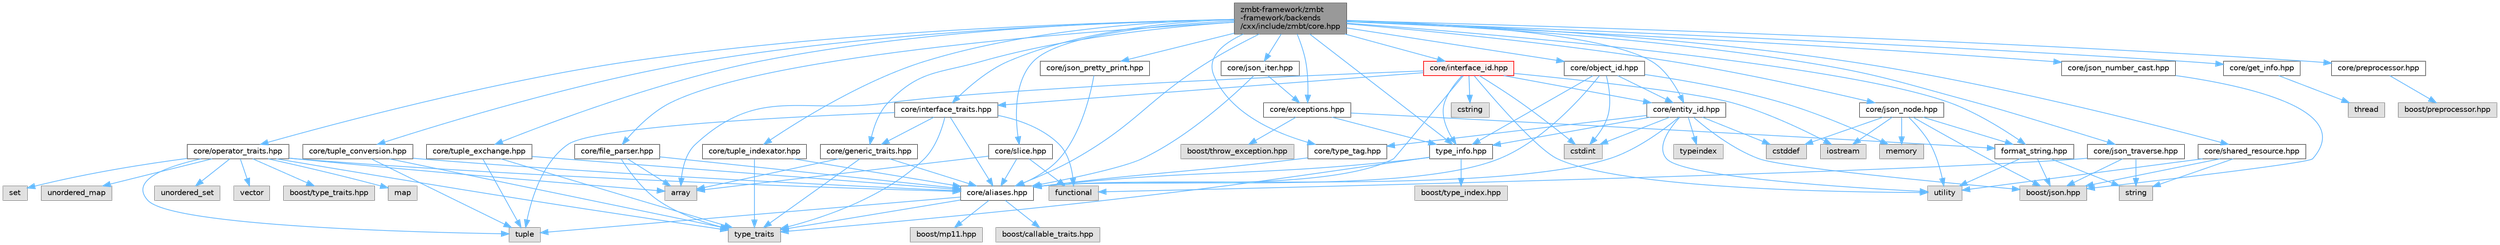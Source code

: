 digraph "zmbt-framework/zmbt-framework/backends/cxx/include/zmbt/core.hpp"
{
 // LATEX_PDF_SIZE
  bgcolor="transparent";
  edge [fontname=Helvetica,fontsize=10,labelfontname=Helvetica,labelfontsize=10];
  node [fontname=Helvetica,fontsize=10,shape=box,height=0.2,width=0.4];
  Node1 [id="Node000001",label="zmbt-framework/zmbt\l-framework/backends\l/cxx/include/zmbt/core.hpp",height=0.2,width=0.4,color="gray40", fillcolor="grey60", style="filled", fontcolor="black",tooltip=" "];
  Node1 -> Node2 [id="edge1_Node000001_Node000002",color="steelblue1",style="solid",tooltip=" "];
  Node2 [id="Node000002",label="core/aliases.hpp",height=0.2,width=0.4,color="grey40", fillcolor="white", style="filled",URL="$aliases_8hpp.html",tooltip=" "];
  Node2 -> Node3 [id="edge2_Node000002_Node000003",color="steelblue1",style="solid",tooltip=" "];
  Node3 [id="Node000003",label="type_traits",height=0.2,width=0.4,color="grey60", fillcolor="#E0E0E0", style="filled",tooltip=" "];
  Node2 -> Node4 [id="edge3_Node000002_Node000004",color="steelblue1",style="solid",tooltip=" "];
  Node4 [id="Node000004",label="tuple",height=0.2,width=0.4,color="grey60", fillcolor="#E0E0E0", style="filled",tooltip=" "];
  Node2 -> Node5 [id="edge4_Node000002_Node000005",color="steelblue1",style="solid",tooltip=" "];
  Node5 [id="Node000005",label="boost/callable_traits.hpp",height=0.2,width=0.4,color="grey60", fillcolor="#E0E0E0", style="filled",tooltip=" "];
  Node2 -> Node6 [id="edge5_Node000002_Node000006",color="steelblue1",style="solid",tooltip=" "];
  Node6 [id="Node000006",label="boost/mp11.hpp",height=0.2,width=0.4,color="grey60", fillcolor="#E0E0E0", style="filled",tooltip=" "];
  Node1 -> Node7 [id="edge6_Node000001_Node000007",color="steelblue1",style="solid",tooltip=" "];
  Node7 [id="Node000007",label="core/exceptions.hpp",height=0.2,width=0.4,color="grey40", fillcolor="white", style="filled",URL="$core_2exceptions_8hpp.html",tooltip=" "];
  Node7 -> Node8 [id="edge7_Node000007_Node000008",color="steelblue1",style="solid",tooltip=" "];
  Node8 [id="Node000008",label="boost/throw_exception.hpp",height=0.2,width=0.4,color="grey60", fillcolor="#E0E0E0", style="filled",tooltip=" "];
  Node7 -> Node9 [id="edge8_Node000007_Node000009",color="steelblue1",style="solid",tooltip=" "];
  Node9 [id="Node000009",label="format_string.hpp",height=0.2,width=0.4,color="grey40", fillcolor="white", style="filled",URL="$format__string_8hpp.html",tooltip=" "];
  Node9 -> Node10 [id="edge9_Node000009_Node000010",color="steelblue1",style="solid",tooltip=" "];
  Node10 [id="Node000010",label="boost/json.hpp",height=0.2,width=0.4,color="grey60", fillcolor="#E0E0E0", style="filled",tooltip=" "];
  Node9 -> Node11 [id="edge10_Node000009_Node000011",color="steelblue1",style="solid",tooltip=" "];
  Node11 [id="Node000011",label="string",height=0.2,width=0.4,color="grey60", fillcolor="#E0E0E0", style="filled",tooltip=" "];
  Node9 -> Node12 [id="edge11_Node000009_Node000012",color="steelblue1",style="solid",tooltip=" "];
  Node12 [id="Node000012",label="utility",height=0.2,width=0.4,color="grey60", fillcolor="#E0E0E0", style="filled",tooltip=" "];
  Node7 -> Node13 [id="edge12_Node000007_Node000013",color="steelblue1",style="solid",tooltip=" "];
  Node13 [id="Node000013",label="type_info.hpp",height=0.2,width=0.4,color="grey40", fillcolor="white", style="filled",URL="$type__info_8hpp.html",tooltip=" "];
  Node13 -> Node3 [id="edge13_Node000013_Node000003",color="steelblue1",style="solid",tooltip=" "];
  Node13 -> Node14 [id="edge14_Node000013_Node000014",color="steelblue1",style="solid",tooltip=" "];
  Node14 [id="Node000014",label="boost/type_index.hpp",height=0.2,width=0.4,color="grey60", fillcolor="#E0E0E0", style="filled",tooltip=" "];
  Node13 -> Node2 [id="edge15_Node000013_Node000002",color="steelblue1",style="solid",tooltip=" "];
  Node1 -> Node15 [id="edge16_Node000001_Node000015",color="steelblue1",style="solid",tooltip=" "];
  Node15 [id="Node000015",label="core/file_parser.hpp",height=0.2,width=0.4,color="grey40", fillcolor="white", style="filled",URL="$file__parser_8hpp.html",tooltip=" "];
  Node15 -> Node16 [id="edge17_Node000015_Node000016",color="steelblue1",style="solid",tooltip=" "];
  Node16 [id="Node000016",label="array",height=0.2,width=0.4,color="grey60", fillcolor="#E0E0E0", style="filled",tooltip=" "];
  Node15 -> Node3 [id="edge18_Node000015_Node000003",color="steelblue1",style="solid",tooltip=" "];
  Node15 -> Node2 [id="edge19_Node000015_Node000002",color="steelblue1",style="solid",tooltip=" "];
  Node1 -> Node9 [id="edge20_Node000001_Node000009",color="steelblue1",style="solid",tooltip=" "];
  Node1 -> Node17 [id="edge21_Node000001_Node000017",color="steelblue1",style="solid",tooltip=" "];
  Node17 [id="Node000017",label="core/generic_traits.hpp",height=0.2,width=0.4,color="grey40", fillcolor="white", style="filled",URL="$generic__traits_8hpp.html",tooltip=" "];
  Node17 -> Node3 [id="edge22_Node000017_Node000003",color="steelblue1",style="solid",tooltip=" "];
  Node17 -> Node16 [id="edge23_Node000017_Node000016",color="steelblue1",style="solid",tooltip=" "];
  Node17 -> Node2 [id="edge24_Node000017_Node000002",color="steelblue1",style="solid",tooltip=" "];
  Node1 -> Node18 [id="edge25_Node000001_Node000018",color="steelblue1",style="solid",tooltip=" "];
  Node18 [id="Node000018",label="core/get_info.hpp",height=0.2,width=0.4,color="grey40", fillcolor="white", style="filled",URL="$get__info_8hpp.html",tooltip=" "];
  Node18 -> Node19 [id="edge26_Node000018_Node000019",color="steelblue1",style="solid",tooltip=" "];
  Node19 [id="Node000019",label="thread",height=0.2,width=0.4,color="grey60", fillcolor="#E0E0E0", style="filled",tooltip=" "];
  Node1 -> Node20 [id="edge27_Node000001_Node000020",color="steelblue1",style="solid",tooltip=" "];
  Node20 [id="Node000020",label="core/interface_traits.hpp",height=0.2,width=0.4,color="grey40", fillcolor="white", style="filled",URL="$interface__traits_8hpp.html",tooltip=" "];
  Node20 -> Node21 [id="edge28_Node000020_Node000021",color="steelblue1",style="solid",tooltip=" "];
  Node21 [id="Node000021",label="functional",height=0.2,width=0.4,color="grey60", fillcolor="#E0E0E0", style="filled",tooltip=" "];
  Node20 -> Node4 [id="edge29_Node000020_Node000004",color="steelblue1",style="solid",tooltip=" "];
  Node20 -> Node3 [id="edge30_Node000020_Node000003",color="steelblue1",style="solid",tooltip=" "];
  Node20 -> Node2 [id="edge31_Node000020_Node000002",color="steelblue1",style="solid",tooltip=" "];
  Node20 -> Node17 [id="edge32_Node000020_Node000017",color="steelblue1",style="solid",tooltip=" "];
  Node1 -> Node22 [id="edge33_Node000001_Node000022",color="steelblue1",style="solid",tooltip=" "];
  Node22 [id="Node000022",label="core/json_iter.hpp",height=0.2,width=0.4,color="grey40", fillcolor="white", style="filled",URL="$json__iter_8hpp.html",tooltip=" "];
  Node22 -> Node2 [id="edge34_Node000022_Node000002",color="steelblue1",style="solid",tooltip=" "];
  Node22 -> Node7 [id="edge35_Node000022_Node000007",color="steelblue1",style="solid",tooltip=" "];
  Node1 -> Node23 [id="edge36_Node000001_Node000023",color="steelblue1",style="solid",tooltip=" "];
  Node23 [id="Node000023",label="core/json_node.hpp",height=0.2,width=0.4,color="grey40", fillcolor="white", style="filled",URL="$json__node_8hpp.html",tooltip=" "];
  Node23 -> Node10 [id="edge37_Node000023_Node000010",color="steelblue1",style="solid",tooltip=" "];
  Node23 -> Node24 [id="edge38_Node000023_Node000024",color="steelblue1",style="solid",tooltip=" "];
  Node24 [id="Node000024",label="cstddef",height=0.2,width=0.4,color="grey60", fillcolor="#E0E0E0", style="filled",tooltip=" "];
  Node23 -> Node25 [id="edge39_Node000023_Node000025",color="steelblue1",style="solid",tooltip=" "];
  Node25 [id="Node000025",label="iostream",height=0.2,width=0.4,color="grey60", fillcolor="#E0E0E0", style="filled",tooltip=" "];
  Node23 -> Node26 [id="edge40_Node000023_Node000026",color="steelblue1",style="solid",tooltip=" "];
  Node26 [id="Node000026",label="memory",height=0.2,width=0.4,color="grey60", fillcolor="#E0E0E0", style="filled",tooltip=" "];
  Node23 -> Node12 [id="edge41_Node000023_Node000012",color="steelblue1",style="solid",tooltip=" "];
  Node23 -> Node9 [id="edge42_Node000023_Node000009",color="steelblue1",style="solid",tooltip=" "];
  Node1 -> Node27 [id="edge43_Node000001_Node000027",color="steelblue1",style="solid",tooltip=" "];
  Node27 [id="Node000027",label="core/json_number_cast.hpp",height=0.2,width=0.4,color="grey40", fillcolor="white", style="filled",URL="$json__number__cast_8hpp.html",tooltip=" "];
  Node27 -> Node10 [id="edge44_Node000027_Node000010",color="steelblue1",style="solid",tooltip=" "];
  Node1 -> Node28 [id="edge45_Node000001_Node000028",color="steelblue1",style="solid",tooltip=" "];
  Node28 [id="Node000028",label="core/json_traverse.hpp",height=0.2,width=0.4,color="grey40", fillcolor="white", style="filled",URL="$json__traverse_8hpp.html",tooltip=" "];
  Node28 -> Node21 [id="edge46_Node000028_Node000021",color="steelblue1",style="solid",tooltip=" "];
  Node28 -> Node11 [id="edge47_Node000028_Node000011",color="steelblue1",style="solid",tooltip=" "];
  Node28 -> Node10 [id="edge48_Node000028_Node000010",color="steelblue1",style="solid",tooltip=" "];
  Node1 -> Node29 [id="edge49_Node000001_Node000029",color="steelblue1",style="solid",tooltip=" "];
  Node29 [id="Node000029",label="core/json_pretty_print.hpp",height=0.2,width=0.4,color="grey40", fillcolor="white", style="filled",URL="$json__pretty__print_8hpp.html",tooltip=" "];
  Node29 -> Node2 [id="edge50_Node000029_Node000002",color="steelblue1",style="solid",tooltip=" "];
  Node1 -> Node30 [id="edge51_Node000001_Node000030",color="steelblue1",style="solid",tooltip=" "];
  Node30 [id="Node000030",label="core/slice.hpp",height=0.2,width=0.4,color="grey40", fillcolor="white", style="filled",URL="$slice_8hpp.html",tooltip=" "];
  Node30 -> Node16 [id="edge52_Node000030_Node000016",color="steelblue1",style="solid",tooltip=" "];
  Node30 -> Node21 [id="edge53_Node000030_Node000021",color="steelblue1",style="solid",tooltip=" "];
  Node30 -> Node2 [id="edge54_Node000030_Node000002",color="steelblue1",style="solid",tooltip=" "];
  Node1 -> Node31 [id="edge55_Node000001_Node000031",color="steelblue1",style="solid",tooltip=" "];
  Node31 [id="Node000031",label="core/preprocessor.hpp",height=0.2,width=0.4,color="grey40", fillcolor="white", style="filled",URL="$preprocessor_8hpp.html",tooltip="type traits to check serialization compatibility"];
  Node31 -> Node32 [id="edge56_Node000031_Node000032",color="steelblue1",style="solid",tooltip=" "];
  Node32 [id="Node000032",label="boost/preprocessor.hpp",height=0.2,width=0.4,color="grey60", fillcolor="#E0E0E0", style="filled",tooltip=" "];
  Node1 -> Node33 [id="edge57_Node000001_Node000033",color="steelblue1",style="solid",tooltip=" "];
  Node33 [id="Node000033",label="core/operator_traits.hpp",height=0.2,width=0.4,color="grey40", fillcolor="white", style="filled",URL="$operator__traits_8hpp.html",tooltip=" "];
  Node33 -> Node16 [id="edge58_Node000033_Node000016",color="steelblue1",style="solid",tooltip=" "];
  Node33 -> Node34 [id="edge59_Node000033_Node000034",color="steelblue1",style="solid",tooltip=" "];
  Node34 [id="Node000034",label="map",height=0.2,width=0.4,color="grey60", fillcolor="#E0E0E0", style="filled",tooltip=" "];
  Node33 -> Node35 [id="edge60_Node000033_Node000035",color="steelblue1",style="solid",tooltip=" "];
  Node35 [id="Node000035",label="set",height=0.2,width=0.4,color="grey60", fillcolor="#E0E0E0", style="filled",tooltip=" "];
  Node33 -> Node3 [id="edge61_Node000033_Node000003",color="steelblue1",style="solid",tooltip=" "];
  Node33 -> Node4 [id="edge62_Node000033_Node000004",color="steelblue1",style="solid",tooltip=" "];
  Node33 -> Node36 [id="edge63_Node000033_Node000036",color="steelblue1",style="solid",tooltip=" "];
  Node36 [id="Node000036",label="unordered_map",height=0.2,width=0.4,color="grey60", fillcolor="#E0E0E0", style="filled",tooltip=" "];
  Node33 -> Node37 [id="edge64_Node000033_Node000037",color="steelblue1",style="solid",tooltip=" "];
  Node37 [id="Node000037",label="unordered_set",height=0.2,width=0.4,color="grey60", fillcolor="#E0E0E0", style="filled",tooltip=" "];
  Node33 -> Node38 [id="edge65_Node000033_Node000038",color="steelblue1",style="solid",tooltip=" "];
  Node38 [id="Node000038",label="vector",height=0.2,width=0.4,color="grey60", fillcolor="#E0E0E0", style="filled",tooltip=" "];
  Node33 -> Node39 [id="edge66_Node000033_Node000039",color="steelblue1",style="solid",tooltip=" "];
  Node39 [id="Node000039",label="boost/type_traits.hpp",height=0.2,width=0.4,color="grey60", fillcolor="#E0E0E0", style="filled",tooltip=" "];
  Node33 -> Node2 [id="edge67_Node000033_Node000002",color="steelblue1",style="solid",tooltip=" "];
  Node1 -> Node40 [id="edge68_Node000001_Node000040",color="steelblue1",style="solid",tooltip=" "];
  Node40 [id="Node000040",label="core/shared_resource.hpp",height=0.2,width=0.4,color="grey40", fillcolor="white", style="filled",URL="$shared__resource_8hpp.html",tooltip=" "];
  Node40 -> Node10 [id="edge69_Node000040_Node000010",color="steelblue1",style="solid",tooltip=" "];
  Node40 -> Node11 [id="edge70_Node000040_Node000011",color="steelblue1",style="solid",tooltip=" "];
  Node40 -> Node12 [id="edge71_Node000040_Node000012",color="steelblue1",style="solid",tooltip=" "];
  Node1 -> Node41 [id="edge72_Node000001_Node000041",color="steelblue1",style="solid",tooltip=" "];
  Node41 [id="Node000041",label="core/tuple_conversion.hpp",height=0.2,width=0.4,color="grey40", fillcolor="white", style="filled",URL="$tuple__conversion_8hpp.html",tooltip=" "];
  Node41 -> Node4 [id="edge73_Node000041_Node000004",color="steelblue1",style="solid",tooltip=" "];
  Node41 -> Node3 [id="edge74_Node000041_Node000003",color="steelblue1",style="solid",tooltip=" "];
  Node41 -> Node2 [id="edge75_Node000041_Node000002",color="steelblue1",style="solid",tooltip=" "];
  Node1 -> Node42 [id="edge76_Node000001_Node000042",color="steelblue1",style="solid",tooltip=" "];
  Node42 [id="Node000042",label="core/tuple_exchange.hpp",height=0.2,width=0.4,color="grey40", fillcolor="white", style="filled",URL="$tuple__exchange_8hpp.html",tooltip=" "];
  Node42 -> Node4 [id="edge77_Node000042_Node000004",color="steelblue1",style="solid",tooltip=" "];
  Node42 -> Node3 [id="edge78_Node000042_Node000003",color="steelblue1",style="solid",tooltip=" "];
  Node42 -> Node2 [id="edge79_Node000042_Node000002",color="steelblue1",style="solid",tooltip=" "];
  Node1 -> Node43 [id="edge80_Node000001_Node000043",color="steelblue1",style="solid",tooltip=" "];
  Node43 [id="Node000043",label="core/tuple_indexator.hpp",height=0.2,width=0.4,color="grey40", fillcolor="white", style="filled",URL="$tuple__indexator_8hpp.html",tooltip=" "];
  Node43 -> Node3 [id="edge81_Node000043_Node000003",color="steelblue1",style="solid",tooltip=" "];
  Node43 -> Node2 [id="edge82_Node000043_Node000002",color="steelblue1",style="solid",tooltip=" "];
  Node1 -> Node13 [id="edge83_Node000001_Node000013",color="steelblue1",style="solid",tooltip=" "];
  Node1 -> Node44 [id="edge84_Node000001_Node000044",color="steelblue1",style="solid",tooltip=" "];
  Node44 [id="Node000044",label="core/type_tag.hpp",height=0.2,width=0.4,color="grey40", fillcolor="white", style="filled",URL="$type__tag_8hpp.html",tooltip=" "];
  Node44 -> Node2 [id="edge85_Node000044_Node000002",color="steelblue1",style="solid",tooltip=" "];
  Node1 -> Node45 [id="edge86_Node000001_Node000045",color="steelblue1",style="solid",tooltip=" "];
  Node45 [id="Node000045",label="core/entity_id.hpp",height=0.2,width=0.4,color="grey40", fillcolor="white", style="filled",URL="$entity__id_8hpp.html",tooltip=" "];
  Node45 -> Node24 [id="edge87_Node000045_Node000024",color="steelblue1",style="solid",tooltip=" "];
  Node45 -> Node46 [id="edge88_Node000045_Node000046",color="steelblue1",style="solid",tooltip=" "];
  Node46 [id="Node000046",label="cstdint",height=0.2,width=0.4,color="grey60", fillcolor="#E0E0E0", style="filled",tooltip=" "];
  Node45 -> Node12 [id="edge89_Node000045_Node000012",color="steelblue1",style="solid",tooltip=" "];
  Node45 -> Node47 [id="edge90_Node000045_Node000047",color="steelblue1",style="solid",tooltip=" "];
  Node47 [id="Node000047",label="typeindex",height=0.2,width=0.4,color="grey60", fillcolor="#E0E0E0", style="filled",tooltip=" "];
  Node45 -> Node10 [id="edge91_Node000045_Node000010",color="steelblue1",style="solid",tooltip=" "];
  Node45 -> Node2 [id="edge92_Node000045_Node000002",color="steelblue1",style="solid",tooltip=" "];
  Node45 -> Node44 [id="edge93_Node000045_Node000044",color="steelblue1",style="solid",tooltip=" "];
  Node45 -> Node13 [id="edge94_Node000045_Node000013",color="steelblue1",style="solid",tooltip=" "];
  Node1 -> Node48 [id="edge95_Node000001_Node000048",color="steelblue1",style="solid",tooltip=" "];
  Node48 [id="Node000048",label="core/interface_id.hpp",height=0.2,width=0.4,color="red", fillcolor="#FFF0F0", style="filled",URL="$interface__id_8hpp.html",tooltip=" "];
  Node48 -> Node25 [id="edge96_Node000048_Node000025",color="steelblue1",style="solid",tooltip=" "];
  Node48 -> Node16 [id="edge97_Node000048_Node000016",color="steelblue1",style="solid",tooltip=" "];
  Node48 -> Node46 [id="edge98_Node000048_Node000046",color="steelblue1",style="solid",tooltip=" "];
  Node48 -> Node49 [id="edge99_Node000048_Node000049",color="steelblue1",style="solid",tooltip=" "];
  Node49 [id="Node000049",label="cstring",height=0.2,width=0.4,color="grey60", fillcolor="#E0E0E0", style="filled",tooltip=" "];
  Node48 -> Node12 [id="edge100_Node000048_Node000012",color="steelblue1",style="solid",tooltip=" "];
  Node48 -> Node2 [id="edge101_Node000048_Node000002",color="steelblue1",style="solid",tooltip=" "];
  Node48 -> Node45 [id="edge102_Node000048_Node000045",color="steelblue1",style="solid",tooltip=" "];
  Node48 -> Node20 [id="edge103_Node000048_Node000020",color="steelblue1",style="solid",tooltip=" "];
  Node48 -> Node13 [id="edge104_Node000048_Node000013",color="steelblue1",style="solid",tooltip=" "];
  Node1 -> Node52 [id="edge105_Node000001_Node000052",color="steelblue1",style="solid",tooltip=" "];
  Node52 [id="Node000052",label="core/object_id.hpp",height=0.2,width=0.4,color="grey40", fillcolor="white", style="filled",URL="$object__id_8hpp.html",tooltip=" "];
  Node52 -> Node46 [id="edge106_Node000052_Node000046",color="steelblue1",style="solid",tooltip=" "];
  Node52 -> Node26 [id="edge107_Node000052_Node000026",color="steelblue1",style="solid",tooltip=" "];
  Node52 -> Node2 [id="edge108_Node000052_Node000002",color="steelblue1",style="solid",tooltip=" "];
  Node52 -> Node45 [id="edge109_Node000052_Node000045",color="steelblue1",style="solid",tooltip=" "];
  Node52 -> Node13 [id="edge110_Node000052_Node000013",color="steelblue1",style="solid",tooltip=" "];
}
